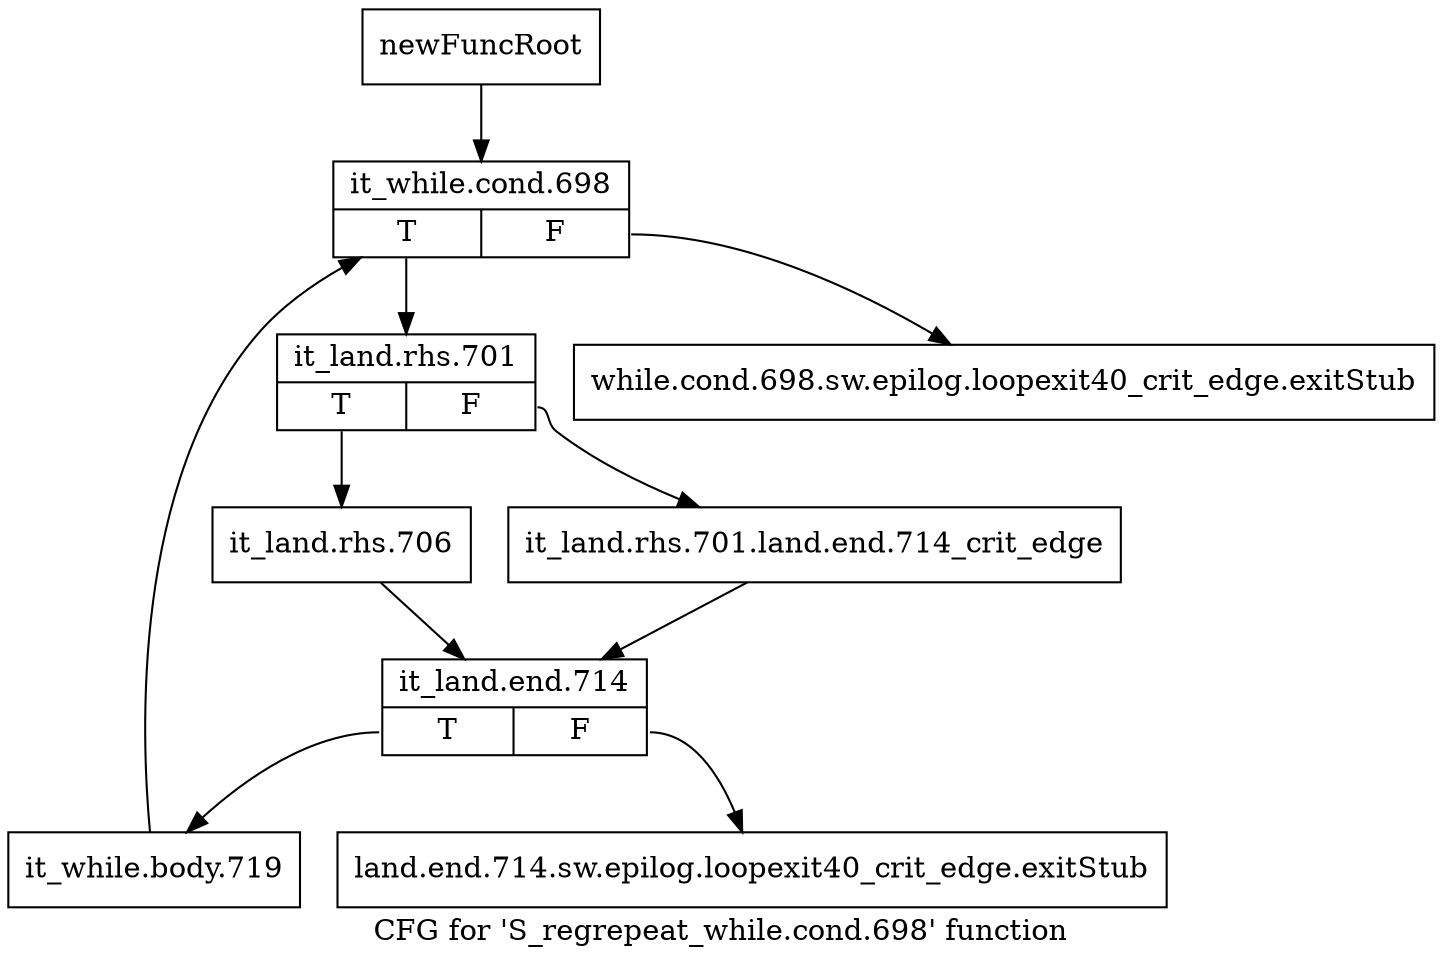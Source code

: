 digraph "CFG for 'S_regrepeat_while.cond.698' function" {
	label="CFG for 'S_regrepeat_while.cond.698' function";

	Node0x5430620 [shape=record,label="{newFuncRoot}"];
	Node0x5430620 -> Node0x5430710;
	Node0x5430670 [shape=record,label="{while.cond.698.sw.epilog.loopexit40_crit_edge.exitStub}"];
	Node0x54306c0 [shape=record,label="{land.end.714.sw.epilog.loopexit40_crit_edge.exitStub}"];
	Node0x5430710 [shape=record,label="{it_while.cond.698|{<s0>T|<s1>F}}"];
	Node0x5430710:s0 -> Node0x5430760;
	Node0x5430710:s1 -> Node0x5430670;
	Node0x5430760 [shape=record,label="{it_land.rhs.701|{<s0>T|<s1>F}}"];
	Node0x5430760:s0 -> Node0x5431080;
	Node0x5430760:s1 -> Node0x54307b0;
	Node0x54307b0 [shape=record,label="{it_land.rhs.701.land.end.714_crit_edge}"];
	Node0x54307b0 -> Node0x54310d0;
	Node0x5431080 [shape=record,label="{it_land.rhs.706}"];
	Node0x5431080 -> Node0x54310d0;
	Node0x54310d0 [shape=record,label="{it_land.end.714|{<s0>T|<s1>F}}"];
	Node0x54310d0:s0 -> Node0x5431120;
	Node0x54310d0:s1 -> Node0x54306c0;
	Node0x5431120 [shape=record,label="{it_while.body.719}"];
	Node0x5431120 -> Node0x5430710;
}
